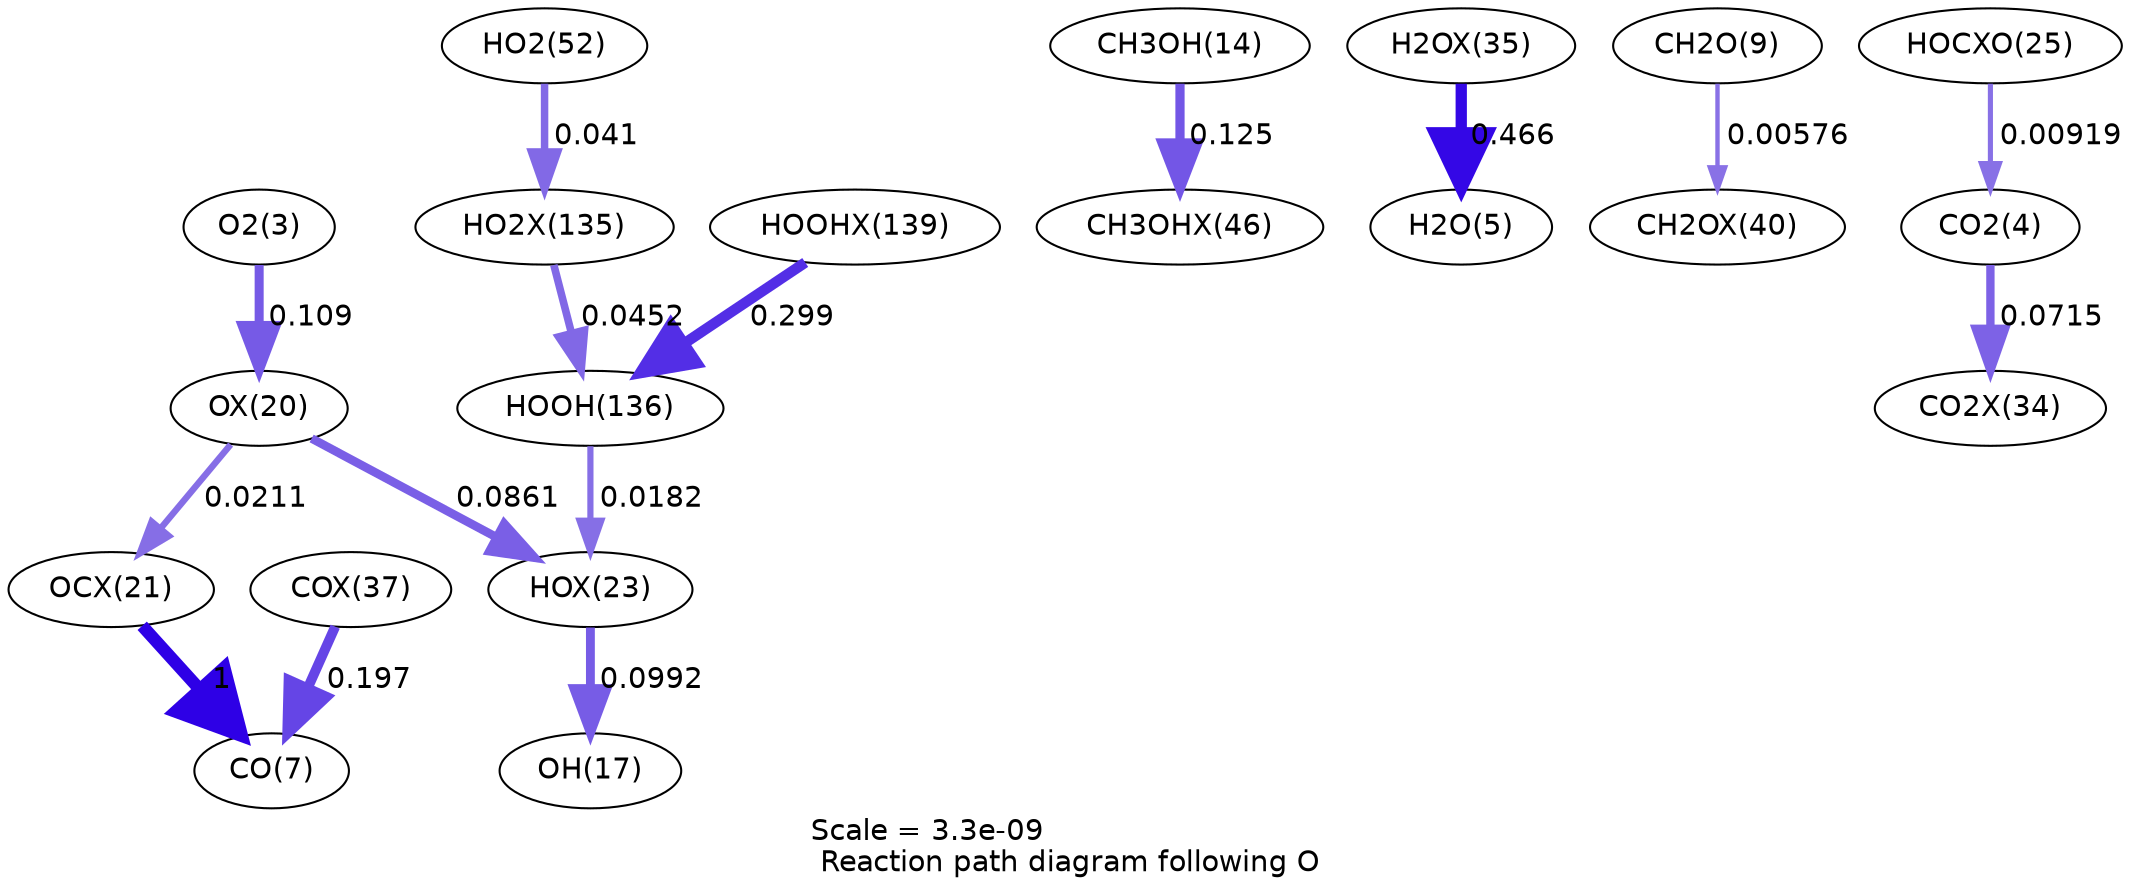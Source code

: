 digraph reaction_paths {
center=1;
s5 -> s37[fontname="Helvetica", penwidth=4.33, arrowsize=2.16, color="0.7, 0.609, 0.9"
, label=" 0.109"];
s37 -> s40[fontname="Helvetica", penwidth=4.15, arrowsize=2.07, color="0.7, 0.586, 0.9"
, label=" 0.0861"];
s37 -> s38[fontname="Helvetica", penwidth=3.09, arrowsize=1.54, color="0.7, 0.521, 0.9"
, label=" 0.0211"];
s40 -> s19[fontname="Helvetica", penwidth=4.26, arrowsize=2.13, color="0.7, 0.599, 0.9"
, label=" 0.0992"];
s28 -> s40[fontname="Helvetica", penwidth=2.97, arrowsize=1.49, color="0.7, 0.518, 0.9"
, label=" 0.0182"];
s16 -> s56[fontname="Helvetica", penwidth=4.43, arrowsize=2.22, color="0.7, 0.625, 0.9"
, label=" 0.125"];
s47 -> s7[fontname="Helvetica", penwidth=5.42, arrowsize=2.71, color="0.7, 0.966, 0.9"
, label=" 0.466"];
s65 -> s28[fontname="Helvetica", penwidth=5.09, arrowsize=2.54, color="0.7, 0.799, 0.9"
, label=" 0.299"];
s63 -> s28[fontname="Helvetica", penwidth=3.66, arrowsize=1.83, color="0.7, 0.545, 0.9"
, label=" 0.0452"];
s11 -> s52[fontname="Helvetica", penwidth=2.11, arrowsize=1.05, color="0.7, 0.506, 0.9"
, label=" 0.00576"];
s21 -> s63[fontname="Helvetica", penwidth=3.59, arrowsize=1.79, color="0.7, 0.541, 0.9"
, label=" 0.041"];
s38 -> s9[fontname="Helvetica", penwidth=6, arrowsize=3, color="0.7, 1.5, 0.9"
, label=" 1"];
s49 -> s9[fontname="Helvetica", penwidth=4.77, arrowsize=2.39, color="0.7, 0.697, 0.9"
, label=" 0.197"];
s42 -> s6[fontname="Helvetica", penwidth=2.46, arrowsize=1.23, color="0.7, 0.509, 0.9"
, label=" 0.00919"];
s6 -> s46[fontname="Helvetica", penwidth=4.01, arrowsize=2, color="0.7, 0.571, 0.9"
, label=" 0.0715"];
s5 [ fontname="Helvetica", label="O2(3)"];
s6 [ fontname="Helvetica", label="CO2(4)"];
s7 [ fontname="Helvetica", label="H2O(5)"];
s9 [ fontname="Helvetica", label="CO(7)"];
s11 [ fontname="Helvetica", label="CH2O(9)"];
s16 [ fontname="Helvetica", label="CH3OH(14)"];
s19 [ fontname="Helvetica", label="OH(17)"];
s21 [ fontname="Helvetica", label="HO2(52)"];
s28 [ fontname="Helvetica", label="HOOH(136)"];
s37 [ fontname="Helvetica", label="OX(20)"];
s38 [ fontname="Helvetica", label="OCX(21)"];
s40 [ fontname="Helvetica", label="HOX(23)"];
s42 [ fontname="Helvetica", label="HOCXO(25)"];
s46 [ fontname="Helvetica", label="CO2X(34)"];
s47 [ fontname="Helvetica", label="H2OX(35)"];
s49 [ fontname="Helvetica", label="COX(37)"];
s52 [ fontname="Helvetica", label="CH2OX(40)"];
s56 [ fontname="Helvetica", label="CH3OHX(46)"];
s63 [ fontname="Helvetica", label="HO2X(135)"];
s65 [ fontname="Helvetica", label="HOOHX(139)"];
 label = "Scale = 3.3e-09\l Reaction path diagram following O";
 fontname = "Helvetica";
}
